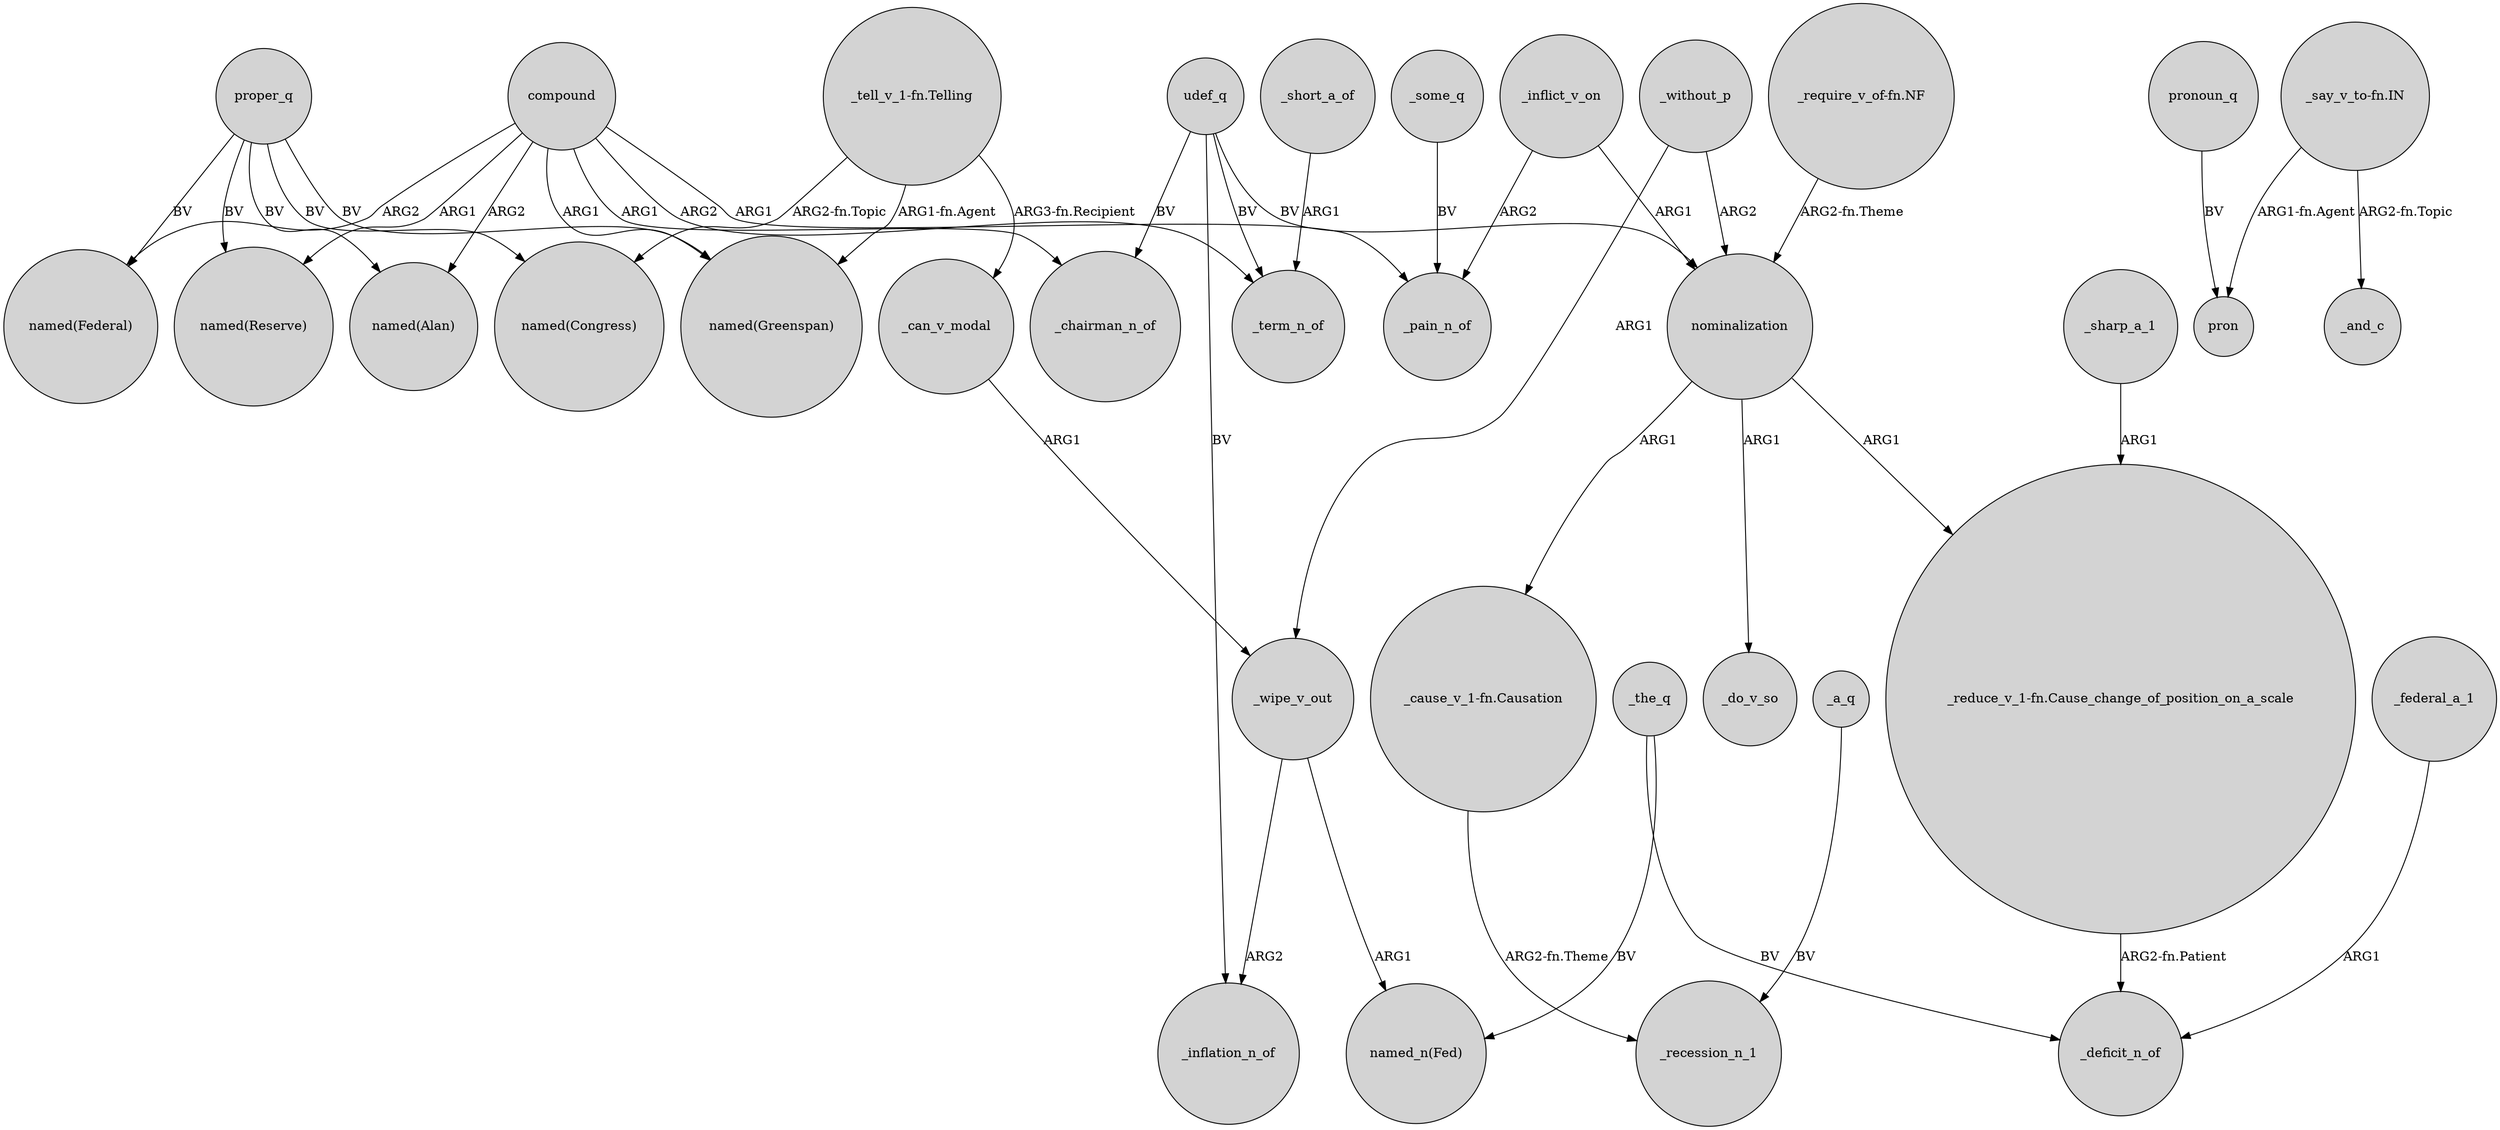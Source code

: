 digraph {
	node [shape=circle style=filled]
	compound -> "named(Reserve)" [label=ARG1]
	_wipe_v_out -> _inflation_n_of [label=ARG2]
	"_tell_v_1-fn.Telling" -> "named(Congress)" [label="ARG2-fn.Topic"]
	"_cause_v_1-fn.Causation" -> _recession_n_1 [label="ARG2-fn.Theme"]
	_sharp_a_1 -> "_reduce_v_1-fn.Cause_change_of_position_on_a_scale" [label=ARG1]
	udef_q -> _inflation_n_of [label=BV]
	_the_q -> "named_n(Fed)" [label=BV]
	proper_q -> "named(Reserve)" [label=BV]
	"_reduce_v_1-fn.Cause_change_of_position_on_a_scale" -> _deficit_n_of [label="ARG2-fn.Patient"]
	compound -> _chairman_n_of [label=ARG1]
	compound -> _pain_n_of [label=ARG1]
	"_tell_v_1-fn.Telling" -> _can_v_modal [label="ARG3-fn.Recipient"]
	proper_q -> "named(Greenspan)" [label=BV]
	compound -> _term_n_of [label=ARG2]
	_inflict_v_on -> nominalization [label=ARG1]
	proper_q -> "named(Alan)" [label=BV]
	nominalization -> _do_v_so [label=ARG1]
	_short_a_of -> _term_n_of [label=ARG1]
	nominalization -> "_cause_v_1-fn.Causation" [label=ARG1]
	_federal_a_1 -> _deficit_n_of [label=ARG1]
	nominalization -> "_reduce_v_1-fn.Cause_change_of_position_on_a_scale" [label=ARG1]
	_wipe_v_out -> "named_n(Fed)" [label=ARG1]
	udef_q -> _chairman_n_of [label=BV]
	proper_q -> "named(Congress)" [label=BV]
	_can_v_modal -> _wipe_v_out [label=ARG1]
	pronoun_q -> pron [label=BV]
	_without_p -> _wipe_v_out [label=ARG1]
	compound -> "named(Greenspan)" [label=ARG1]
	_inflict_v_on -> _pain_n_of [label=ARG2]
	compound -> "named(Alan)" [label=ARG2]
	udef_q -> _term_n_of [label=BV]
	"_say_v_to-fn.IN" -> _and_c [label="ARG2-fn.Topic"]
	udef_q -> nominalization [label=BV]
	"_tell_v_1-fn.Telling" -> "named(Greenspan)" [label="ARG1-fn.Agent"]
	proper_q -> "named(Federal)" [label=BV]
	_without_p -> nominalization [label=ARG2]
	"_say_v_to-fn.IN" -> pron [label="ARG1-fn.Agent"]
	_a_q -> _recession_n_1 [label=BV]
	"_require_v_of-fn.NF" -> nominalization [label="ARG2-fn.Theme"]
	_the_q -> _deficit_n_of [label=BV]
	compound -> "named(Federal)" [label=ARG2]
	_some_q -> _pain_n_of [label=BV]
}
